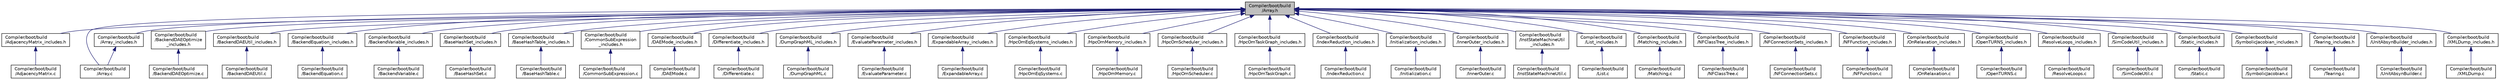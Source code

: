 digraph "Compiler/boot/build/Array.h"
{
  edge [fontname="Helvetica",fontsize="10",labelfontname="Helvetica",labelfontsize="10"];
  node [fontname="Helvetica",fontsize="10",shape=record];
  Node6 [label="Compiler/boot/build\l/Array.h",height=0.2,width=0.4,color="black", fillcolor="grey75", style="filled", fontcolor="black"];
  Node6 -> Node7 [dir="back",color="midnightblue",fontsize="10",style="solid",fontname="Helvetica"];
  Node7 [label="Compiler/boot/build\l/AdjacencyMatrix_includes.h",height=0.2,width=0.4,color="black", fillcolor="white", style="filled",URL="$d6/ddb/_adjacency_matrix__includes_8h.html"];
  Node7 -> Node8 [dir="back",color="midnightblue",fontsize="10",style="solid",fontname="Helvetica"];
  Node8 [label="Compiler/boot/build\l/AdjacencyMatrix.c",height=0.2,width=0.4,color="black", fillcolor="white", style="filled",URL="$db/d1c/_adjacency_matrix_8c.html"];
  Node6 -> Node9 [dir="back",color="midnightblue",fontsize="10",style="solid",fontname="Helvetica"];
  Node9 [label="Compiler/boot/build\l/Array.c",height=0.2,width=0.4,color="black", fillcolor="white", style="filled",URL="$da/d17/_array_8c.html"];
  Node6 -> Node10 [dir="back",color="midnightblue",fontsize="10",style="solid",fontname="Helvetica"];
  Node10 [label="Compiler/boot/build\l/Array_includes.h",height=0.2,width=0.4,color="black", fillcolor="white", style="filled",URL="$db/d9d/_array__includes_8h.html"];
  Node10 -> Node9 [dir="back",color="midnightblue",fontsize="10",style="solid",fontname="Helvetica"];
  Node6 -> Node11 [dir="back",color="midnightblue",fontsize="10",style="solid",fontname="Helvetica"];
  Node11 [label="Compiler/boot/build\l/BackendDAEOptimize\l_includes.h",height=0.2,width=0.4,color="black", fillcolor="white", style="filled",URL="$de/df7/_backend_d_a_e_optimize__includes_8h.html"];
  Node11 -> Node12 [dir="back",color="midnightblue",fontsize="10",style="solid",fontname="Helvetica"];
  Node12 [label="Compiler/boot/build\l/BackendDAEOptimize.c",height=0.2,width=0.4,color="black", fillcolor="white", style="filled",URL="$de/d7d/_backend_d_a_e_optimize_8c.html"];
  Node6 -> Node13 [dir="back",color="midnightblue",fontsize="10",style="solid",fontname="Helvetica"];
  Node13 [label="Compiler/boot/build\l/BackendDAEUtil_includes.h",height=0.2,width=0.4,color="black", fillcolor="white", style="filled",URL="$d1/d86/_backend_d_a_e_util__includes_8h.html"];
  Node13 -> Node14 [dir="back",color="midnightblue",fontsize="10",style="solid",fontname="Helvetica"];
  Node14 [label="Compiler/boot/build\l/BackendDAEUtil.c",height=0.2,width=0.4,color="black", fillcolor="white", style="filled",URL="$d4/dac/_backend_d_a_e_util_8c.html"];
  Node6 -> Node15 [dir="back",color="midnightblue",fontsize="10",style="solid",fontname="Helvetica"];
  Node15 [label="Compiler/boot/build\l/BackendEquation_includes.h",height=0.2,width=0.4,color="black", fillcolor="white", style="filled",URL="$de/d27/_backend_equation__includes_8h.html"];
  Node15 -> Node16 [dir="back",color="midnightblue",fontsize="10",style="solid",fontname="Helvetica"];
  Node16 [label="Compiler/boot/build\l/BackendEquation.c",height=0.2,width=0.4,color="black", fillcolor="white", style="filled",URL="$d2/ddf/_backend_equation_8c.html"];
  Node6 -> Node17 [dir="back",color="midnightblue",fontsize="10",style="solid",fontname="Helvetica"];
  Node17 [label="Compiler/boot/build\l/BackendVariable_includes.h",height=0.2,width=0.4,color="black", fillcolor="white", style="filled",URL="$df/df6/_backend_variable__includes_8h.html"];
  Node17 -> Node18 [dir="back",color="midnightblue",fontsize="10",style="solid",fontname="Helvetica"];
  Node18 [label="Compiler/boot/build\l/BackendVariable.c",height=0.2,width=0.4,color="black", fillcolor="white", style="filled",URL="$dd/db3/_backend_variable_8c.html"];
  Node6 -> Node19 [dir="back",color="midnightblue",fontsize="10",style="solid",fontname="Helvetica"];
  Node19 [label="Compiler/boot/build\l/BaseHashSet_includes.h",height=0.2,width=0.4,color="black", fillcolor="white", style="filled",URL="$da/d19/_base_hash_set__includes_8h.html"];
  Node19 -> Node20 [dir="back",color="midnightblue",fontsize="10",style="solid",fontname="Helvetica"];
  Node20 [label="Compiler/boot/build\l/BaseHashSet.c",height=0.2,width=0.4,color="black", fillcolor="white", style="filled",URL="$d0/dae/_base_hash_set_8c.html"];
  Node6 -> Node21 [dir="back",color="midnightblue",fontsize="10",style="solid",fontname="Helvetica"];
  Node21 [label="Compiler/boot/build\l/BaseHashTable_includes.h",height=0.2,width=0.4,color="black", fillcolor="white", style="filled",URL="$d1/d5d/_base_hash_table__includes_8h.html"];
  Node21 -> Node22 [dir="back",color="midnightblue",fontsize="10",style="solid",fontname="Helvetica"];
  Node22 [label="Compiler/boot/build\l/BaseHashTable.c",height=0.2,width=0.4,color="black", fillcolor="white", style="filled",URL="$d1/d89/_base_hash_table_8c.html"];
  Node6 -> Node23 [dir="back",color="midnightblue",fontsize="10",style="solid",fontname="Helvetica"];
  Node23 [label="Compiler/boot/build\l/CommonSubExpression\l_includes.h",height=0.2,width=0.4,color="black", fillcolor="white", style="filled",URL="$db/d39/_common_sub_expression__includes_8h.html"];
  Node23 -> Node24 [dir="back",color="midnightblue",fontsize="10",style="solid",fontname="Helvetica"];
  Node24 [label="Compiler/boot/build\l/CommonSubExpression.c",height=0.2,width=0.4,color="black", fillcolor="white", style="filled",URL="$df/d4e/_common_sub_expression_8c.html"];
  Node6 -> Node25 [dir="back",color="midnightblue",fontsize="10",style="solid",fontname="Helvetica"];
  Node25 [label="Compiler/boot/build\l/DAEMode_includes.h",height=0.2,width=0.4,color="black", fillcolor="white", style="filled",URL="$dd/de0/_d_a_e_mode__includes_8h.html"];
  Node25 -> Node26 [dir="back",color="midnightblue",fontsize="10",style="solid",fontname="Helvetica"];
  Node26 [label="Compiler/boot/build\l/DAEMode.c",height=0.2,width=0.4,color="black", fillcolor="white", style="filled",URL="$de/d51/_d_a_e_mode_8c.html"];
  Node6 -> Node27 [dir="back",color="midnightblue",fontsize="10",style="solid",fontname="Helvetica"];
  Node27 [label="Compiler/boot/build\l/Differentiate_includes.h",height=0.2,width=0.4,color="black", fillcolor="white", style="filled",URL="$d1/db0/_differentiate__includes_8h.html"];
  Node27 -> Node28 [dir="back",color="midnightblue",fontsize="10",style="solid",fontname="Helvetica"];
  Node28 [label="Compiler/boot/build\l/Differentiate.c",height=0.2,width=0.4,color="black", fillcolor="white", style="filled",URL="$d1/dcb/_differentiate_8c.html"];
  Node6 -> Node29 [dir="back",color="midnightblue",fontsize="10",style="solid",fontname="Helvetica"];
  Node29 [label="Compiler/boot/build\l/DumpGraphML_includes.h",height=0.2,width=0.4,color="black", fillcolor="white", style="filled",URL="$d7/d10/_dump_graph_m_l__includes_8h.html"];
  Node29 -> Node30 [dir="back",color="midnightblue",fontsize="10",style="solid",fontname="Helvetica"];
  Node30 [label="Compiler/boot/build\l/DumpGraphML.c",height=0.2,width=0.4,color="black", fillcolor="white", style="filled",URL="$d6/ddc/_dump_graph_m_l_8c.html"];
  Node6 -> Node31 [dir="back",color="midnightblue",fontsize="10",style="solid",fontname="Helvetica"];
  Node31 [label="Compiler/boot/build\l/EvaluateParameter_includes.h",height=0.2,width=0.4,color="black", fillcolor="white", style="filled",URL="$df/dde/_evaluate_parameter__includes_8h.html"];
  Node31 -> Node32 [dir="back",color="midnightblue",fontsize="10",style="solid",fontname="Helvetica"];
  Node32 [label="Compiler/boot/build\l/EvaluateParameter.c",height=0.2,width=0.4,color="black", fillcolor="white", style="filled",URL="$d1/d5c/_evaluate_parameter_8c.html"];
  Node6 -> Node33 [dir="back",color="midnightblue",fontsize="10",style="solid",fontname="Helvetica"];
  Node33 [label="Compiler/boot/build\l/ExpandableArray_includes.h",height=0.2,width=0.4,color="black", fillcolor="white", style="filled",URL="$df/d95/_expandable_array__includes_8h.html"];
  Node33 -> Node34 [dir="back",color="midnightblue",fontsize="10",style="solid",fontname="Helvetica"];
  Node34 [label="Compiler/boot/build\l/ExpandableArray.c",height=0.2,width=0.4,color="black", fillcolor="white", style="filled",URL="$d0/d79/_expandable_array_8c.html"];
  Node6 -> Node35 [dir="back",color="midnightblue",fontsize="10",style="solid",fontname="Helvetica"];
  Node35 [label="Compiler/boot/build\l/HpcOmEqSystems_includes.h",height=0.2,width=0.4,color="black", fillcolor="white", style="filled",URL="$d7/d10/_hpc_om_eq_systems__includes_8h.html"];
  Node35 -> Node36 [dir="back",color="midnightblue",fontsize="10",style="solid",fontname="Helvetica"];
  Node36 [label="Compiler/boot/build\l/HpcOmEqSystems.c",height=0.2,width=0.4,color="black", fillcolor="white", style="filled",URL="$d2/d0b/_hpc_om_eq_systems_8c.html"];
  Node6 -> Node37 [dir="back",color="midnightblue",fontsize="10",style="solid",fontname="Helvetica"];
  Node37 [label="Compiler/boot/build\l/HpcOmMemory_includes.h",height=0.2,width=0.4,color="black", fillcolor="white", style="filled",URL="$d6/de6/_hpc_om_memory__includes_8h.html"];
  Node37 -> Node38 [dir="back",color="midnightblue",fontsize="10",style="solid",fontname="Helvetica"];
  Node38 [label="Compiler/boot/build\l/HpcOmMemory.c",height=0.2,width=0.4,color="black", fillcolor="white", style="filled",URL="$d5/da6/_hpc_om_memory_8c.html"];
  Node6 -> Node39 [dir="back",color="midnightblue",fontsize="10",style="solid",fontname="Helvetica"];
  Node39 [label="Compiler/boot/build\l/HpcOmScheduler_includes.h",height=0.2,width=0.4,color="black", fillcolor="white", style="filled",URL="$d7/d2a/_hpc_om_scheduler__includes_8h.html"];
  Node39 -> Node40 [dir="back",color="midnightblue",fontsize="10",style="solid",fontname="Helvetica"];
  Node40 [label="Compiler/boot/build\l/HpcOmScheduler.c",height=0.2,width=0.4,color="black", fillcolor="white", style="filled",URL="$d8/dd0/_hpc_om_scheduler_8c.html"];
  Node6 -> Node41 [dir="back",color="midnightblue",fontsize="10",style="solid",fontname="Helvetica"];
  Node41 [label="Compiler/boot/build\l/HpcOmTaskGraph_includes.h",height=0.2,width=0.4,color="black", fillcolor="white", style="filled",URL="$d2/d29/_hpc_om_task_graph__includes_8h.html"];
  Node41 -> Node42 [dir="back",color="midnightblue",fontsize="10",style="solid",fontname="Helvetica"];
  Node42 [label="Compiler/boot/build\l/HpcOmTaskGraph.c",height=0.2,width=0.4,color="black", fillcolor="white", style="filled",URL="$d6/dc2/_hpc_om_task_graph_8c.html"];
  Node6 -> Node43 [dir="back",color="midnightblue",fontsize="10",style="solid",fontname="Helvetica"];
  Node43 [label="Compiler/boot/build\l/IndexReduction_includes.h",height=0.2,width=0.4,color="black", fillcolor="white", style="filled",URL="$dc/d60/_index_reduction__includes_8h.html"];
  Node43 -> Node44 [dir="back",color="midnightblue",fontsize="10",style="solid",fontname="Helvetica"];
  Node44 [label="Compiler/boot/build\l/IndexReduction.c",height=0.2,width=0.4,color="black", fillcolor="white", style="filled",URL="$d5/db8/_index_reduction_8c.html"];
  Node6 -> Node45 [dir="back",color="midnightblue",fontsize="10",style="solid",fontname="Helvetica"];
  Node45 [label="Compiler/boot/build\l/Initialization_includes.h",height=0.2,width=0.4,color="black", fillcolor="white", style="filled",URL="$d4/db1/_initialization__includes_8h.html"];
  Node45 -> Node46 [dir="back",color="midnightblue",fontsize="10",style="solid",fontname="Helvetica"];
  Node46 [label="Compiler/boot/build\l/Initialization.c",height=0.2,width=0.4,color="black", fillcolor="white", style="filled",URL="$d2/dfb/_compiler_2boot_2build_2initialization_8c.html"];
  Node6 -> Node47 [dir="back",color="midnightblue",fontsize="10",style="solid",fontname="Helvetica"];
  Node47 [label="Compiler/boot/build\l/InnerOuter_includes.h",height=0.2,width=0.4,color="black", fillcolor="white", style="filled",URL="$d3/d87/_inner_outer__includes_8h.html"];
  Node47 -> Node48 [dir="back",color="midnightblue",fontsize="10",style="solid",fontname="Helvetica"];
  Node48 [label="Compiler/boot/build\l/InnerOuter.c",height=0.2,width=0.4,color="black", fillcolor="white", style="filled",URL="$d6/df5/_inner_outer_8c.html"];
  Node6 -> Node49 [dir="back",color="midnightblue",fontsize="10",style="solid",fontname="Helvetica"];
  Node49 [label="Compiler/boot/build\l/InstStateMachineUtil\l_includes.h",height=0.2,width=0.4,color="black", fillcolor="white", style="filled",URL="$d3/d8e/_inst_state_machine_util__includes_8h.html"];
  Node49 -> Node50 [dir="back",color="midnightblue",fontsize="10",style="solid",fontname="Helvetica"];
  Node50 [label="Compiler/boot/build\l/InstStateMachineUtil.c",height=0.2,width=0.4,color="black", fillcolor="white", style="filled",URL="$d5/d67/_inst_state_machine_util_8c.html"];
  Node6 -> Node51 [dir="back",color="midnightblue",fontsize="10",style="solid",fontname="Helvetica"];
  Node51 [label="Compiler/boot/build\l/List_includes.h",height=0.2,width=0.4,color="black", fillcolor="white", style="filled",URL="$d9/d48/_list__includes_8h.html"];
  Node51 -> Node52 [dir="back",color="midnightblue",fontsize="10",style="solid",fontname="Helvetica"];
  Node52 [label="Compiler/boot/build\l/List.c",height=0.2,width=0.4,color="black", fillcolor="white", style="filled",URL="$da/d72/_compiler_2boot_2build_2list_8c.html"];
  Node6 -> Node53 [dir="back",color="midnightblue",fontsize="10",style="solid",fontname="Helvetica"];
  Node53 [label="Compiler/boot/build\l/Matching_includes.h",height=0.2,width=0.4,color="black", fillcolor="white", style="filled",URL="$de/df6/_matching__includes_8h.html"];
  Node53 -> Node54 [dir="back",color="midnightblue",fontsize="10",style="solid",fontname="Helvetica"];
  Node54 [label="Compiler/boot/build\l/Matching.c",height=0.2,width=0.4,color="black", fillcolor="white", style="filled",URL="$dc/d9b/boot_2build_2_matching_8c.html"];
  Node6 -> Node55 [dir="back",color="midnightblue",fontsize="10",style="solid",fontname="Helvetica"];
  Node55 [label="Compiler/boot/build\l/NFClassTree_includes.h",height=0.2,width=0.4,color="black", fillcolor="white", style="filled",URL="$d2/d0a/_n_f_class_tree__includes_8h.html"];
  Node55 -> Node56 [dir="back",color="midnightblue",fontsize="10",style="solid",fontname="Helvetica"];
  Node56 [label="Compiler/boot/build\l/NFClassTree.c",height=0.2,width=0.4,color="black", fillcolor="white", style="filled",URL="$d4/d0f/_n_f_class_tree_8c.html"];
  Node6 -> Node57 [dir="back",color="midnightblue",fontsize="10",style="solid",fontname="Helvetica"];
  Node57 [label="Compiler/boot/build\l/NFConnectionSets_includes.h",height=0.2,width=0.4,color="black", fillcolor="white", style="filled",URL="$d8/da0/_n_f_connection_sets__includes_8h.html"];
  Node57 -> Node58 [dir="back",color="midnightblue",fontsize="10",style="solid",fontname="Helvetica"];
  Node58 [label="Compiler/boot/build\l/NFConnectionSets.c",height=0.2,width=0.4,color="black", fillcolor="white", style="filled",URL="$d3/dcf/_n_f_connection_sets_8c.html"];
  Node6 -> Node59 [dir="back",color="midnightblue",fontsize="10",style="solid",fontname="Helvetica"];
  Node59 [label="Compiler/boot/build\l/NFFunction_includes.h",height=0.2,width=0.4,color="black", fillcolor="white", style="filled",URL="$d2/d40/_n_f_function__includes_8h.html"];
  Node59 -> Node60 [dir="back",color="midnightblue",fontsize="10",style="solid",fontname="Helvetica"];
  Node60 [label="Compiler/boot/build\l/NFFunction.c",height=0.2,width=0.4,color="black", fillcolor="white", style="filled",URL="$d0/d18/_n_f_function_8c.html"];
  Node6 -> Node61 [dir="back",color="midnightblue",fontsize="10",style="solid",fontname="Helvetica"];
  Node61 [label="Compiler/boot/build\l/OnRelaxation_includes.h",height=0.2,width=0.4,color="black", fillcolor="white", style="filled",URL="$d5/d36/_on_relaxation__includes_8h.html"];
  Node61 -> Node62 [dir="back",color="midnightblue",fontsize="10",style="solid",fontname="Helvetica"];
  Node62 [label="Compiler/boot/build\l/OnRelaxation.c",height=0.2,width=0.4,color="black", fillcolor="white", style="filled",URL="$d4/d5d/_on_relaxation_8c.html"];
  Node6 -> Node63 [dir="back",color="midnightblue",fontsize="10",style="solid",fontname="Helvetica"];
  Node63 [label="Compiler/boot/build\l/OpenTURNS_includes.h",height=0.2,width=0.4,color="black", fillcolor="white", style="filled",URL="$d7/d46/_open_t_u_r_n_s__includes_8h.html"];
  Node63 -> Node64 [dir="back",color="midnightblue",fontsize="10",style="solid",fontname="Helvetica"];
  Node64 [label="Compiler/boot/build\l/OpenTURNS.c",height=0.2,width=0.4,color="black", fillcolor="white", style="filled",URL="$d3/d82/_open_t_u_r_n_s_8c.html"];
  Node6 -> Node65 [dir="back",color="midnightblue",fontsize="10",style="solid",fontname="Helvetica"];
  Node65 [label="Compiler/boot/build\l/ResolveLoops_includes.h",height=0.2,width=0.4,color="black", fillcolor="white", style="filled",URL="$d2/d24/_resolve_loops__includes_8h.html"];
  Node65 -> Node66 [dir="back",color="midnightblue",fontsize="10",style="solid",fontname="Helvetica"];
  Node66 [label="Compiler/boot/build\l/ResolveLoops.c",height=0.2,width=0.4,color="black", fillcolor="white", style="filled",URL="$d5/d00/_resolve_loops_8c.html"];
  Node6 -> Node67 [dir="back",color="midnightblue",fontsize="10",style="solid",fontname="Helvetica"];
  Node67 [label="Compiler/boot/build\l/SimCodeUtil_includes.h",height=0.2,width=0.4,color="black", fillcolor="white", style="filled",URL="$d2/df6/_sim_code_util__includes_8h.html"];
  Node67 -> Node68 [dir="back",color="midnightblue",fontsize="10",style="solid",fontname="Helvetica"];
  Node68 [label="Compiler/boot/build\l/SimCodeUtil.c",height=0.2,width=0.4,color="black", fillcolor="white", style="filled",URL="$db/d13/_sim_code_util_8c.html"];
  Node6 -> Node69 [dir="back",color="midnightblue",fontsize="10",style="solid",fontname="Helvetica"];
  Node69 [label="Compiler/boot/build\l/Static_includes.h",height=0.2,width=0.4,color="black", fillcolor="white", style="filled",URL="$d2/d6e/_static__includes_8h.html"];
  Node69 -> Node70 [dir="back",color="midnightblue",fontsize="10",style="solid",fontname="Helvetica"];
  Node70 [label="Compiler/boot/build\l/Static.c",height=0.2,width=0.4,color="black", fillcolor="white", style="filled",URL="$d0/d86/_static_8c.html"];
  Node6 -> Node71 [dir="back",color="midnightblue",fontsize="10",style="solid",fontname="Helvetica"];
  Node71 [label="Compiler/boot/build\l/SymbolicJacobian_includes.h",height=0.2,width=0.4,color="black", fillcolor="white", style="filled",URL="$dd/d83/_symbolic_jacobian__includes_8h.html"];
  Node71 -> Node72 [dir="back",color="midnightblue",fontsize="10",style="solid",fontname="Helvetica"];
  Node72 [label="Compiler/boot/build\l/SymbolicJacobian.c",height=0.2,width=0.4,color="black", fillcolor="white", style="filled",URL="$d2/d88/_symbolic_jacobian_8c.html"];
  Node6 -> Node73 [dir="back",color="midnightblue",fontsize="10",style="solid",fontname="Helvetica"];
  Node73 [label="Compiler/boot/build\l/Tearing_includes.h",height=0.2,width=0.4,color="black", fillcolor="white", style="filled",URL="$d4/d91/_tearing__includes_8h.html"];
  Node73 -> Node74 [dir="back",color="midnightblue",fontsize="10",style="solid",fontname="Helvetica"];
  Node74 [label="Compiler/boot/build\l/Tearing.c",height=0.2,width=0.4,color="black", fillcolor="white", style="filled",URL="$d7/d9b/_tearing_8c.html"];
  Node6 -> Node75 [dir="back",color="midnightblue",fontsize="10",style="solid",fontname="Helvetica"];
  Node75 [label="Compiler/boot/build\l/UnitAbsynBuilder_includes.h",height=0.2,width=0.4,color="black", fillcolor="white", style="filled",URL="$dd/d98/_unit_absyn_builder__includes_8h.html"];
  Node75 -> Node76 [dir="back",color="midnightblue",fontsize="10",style="solid",fontname="Helvetica"];
  Node76 [label="Compiler/boot/build\l/UnitAbsynBuilder.c",height=0.2,width=0.4,color="black", fillcolor="white", style="filled",URL="$d1/d2e/_unit_absyn_builder_8c.html"];
  Node6 -> Node77 [dir="back",color="midnightblue",fontsize="10",style="solid",fontname="Helvetica"];
  Node77 [label="Compiler/boot/build\l/XMLDump_includes.h",height=0.2,width=0.4,color="black", fillcolor="white", style="filled",URL="$df/dff/_x_m_l_dump__includes_8h.html"];
  Node77 -> Node78 [dir="back",color="midnightblue",fontsize="10",style="solid",fontname="Helvetica"];
  Node78 [label="Compiler/boot/build\l/XMLDump.c",height=0.2,width=0.4,color="black", fillcolor="white", style="filled",URL="$d6/d88/_x_m_l_dump_8c.html"];
}
